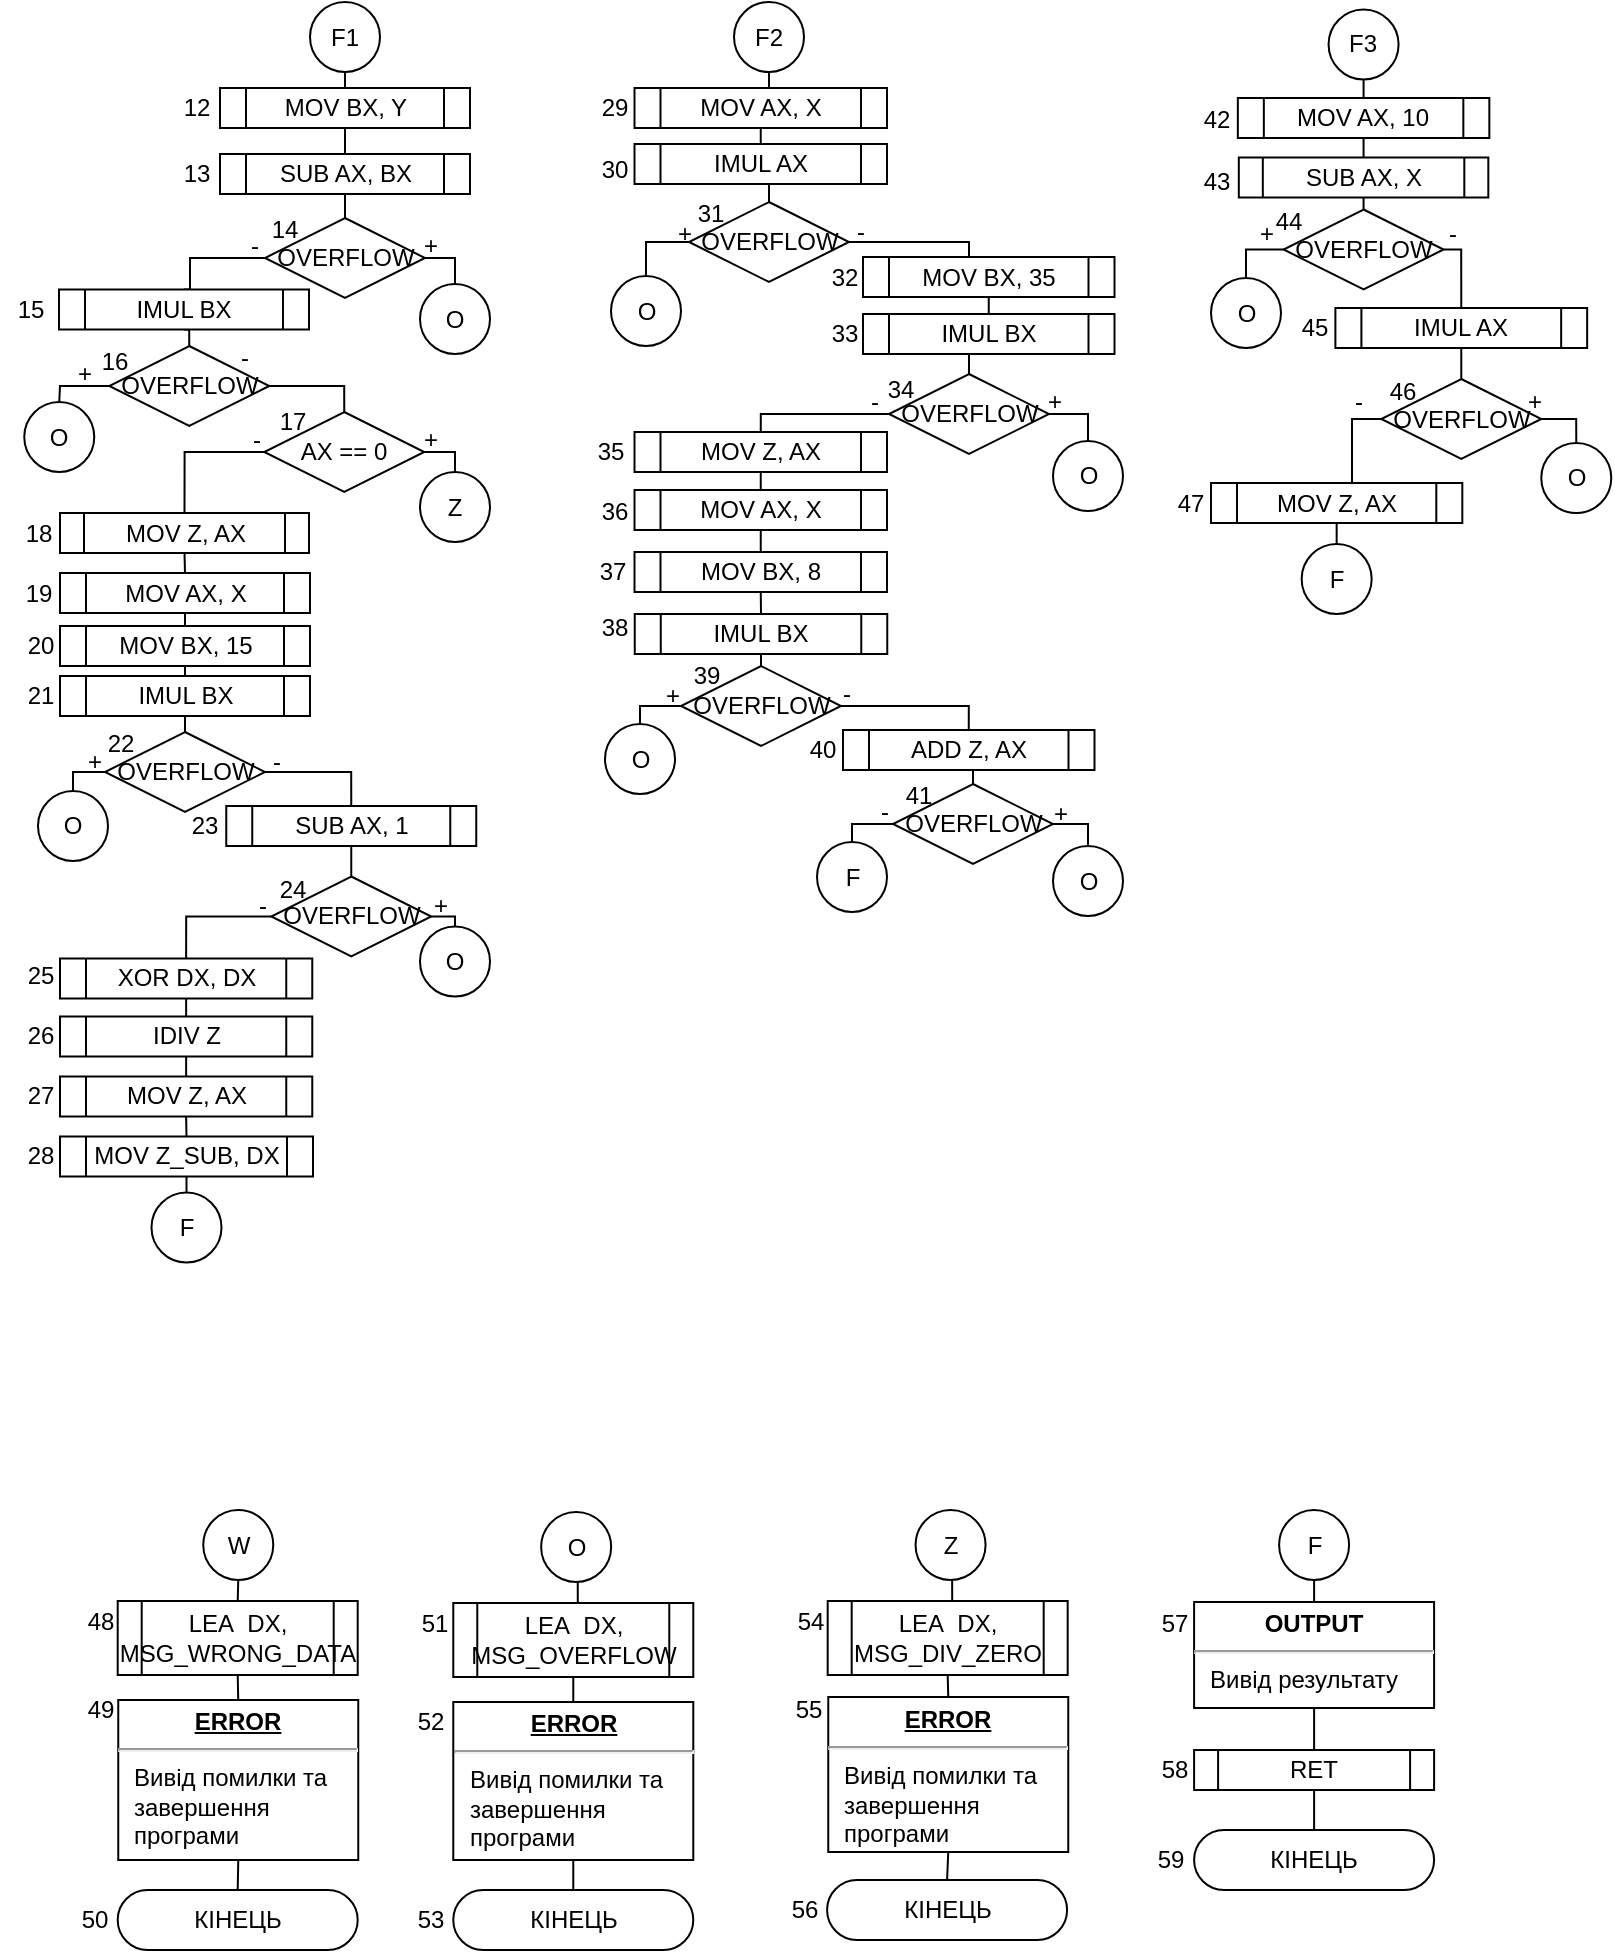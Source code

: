 <mxfile version="16.1.2" type="device"><diagram id="pwdgqOHyMFu-IVg_PfTA" name="Page-1"><mxGraphModel dx="1384" dy="865" grid="1" gridSize="10" guides="1" tooltips="1" connect="1" arrows="1" fold="1" page="1" pageScale="1" pageWidth="827" pageHeight="1169" math="0" shadow="0"><root><mxCell id="0"/><mxCell id="1" parent="0"/><mxCell id="sZR_IY71DA9TmCEKkA3E-5" style="edgeStyle=orthogonalEdgeStyle;rounded=0;orthogonalLoop=1;jettySize=auto;html=1;exitX=0.5;exitY=1;exitDx=0;exitDy=0;entryX=0.5;entryY=0;entryDx=0;entryDy=0;endArrow=none;endFill=0;align=center;" parent="1" source="sZR_IY71DA9TmCEKkA3E-6" target="sZR_IY71DA9TmCEKkA3E-8" edge="1"><mxGeometry relative="1" as="geometry"/></mxCell><mxCell id="_xYF_E4G61s_tzxvosA_-7" style="edgeStyle=orthogonalEdgeStyle;rounded=0;orthogonalLoop=1;jettySize=auto;html=1;exitX=0.5;exitY=0;exitDx=0;exitDy=0;entryX=0.5;entryY=1;entryDx=0;entryDy=0;endArrow=none;endFill=0;" parent="1" source="sZR_IY71DA9TmCEKkA3E-6" target="sZR_IY71DA9TmCEKkA3E-88" edge="1"><mxGeometry relative="1" as="geometry"/></mxCell><mxCell id="sZR_IY71DA9TmCEKkA3E-6" value="MOV BX, Y" style="shape=process;whiteSpace=wrap;html=1;backgroundOutline=1;align=center;" parent="1" vertex="1"><mxGeometry x="110" y="59" width="125" height="20" as="geometry"/></mxCell><mxCell id="sZR_IY71DA9TmCEKkA3E-7" style="edgeStyle=orthogonalEdgeStyle;rounded=0;orthogonalLoop=1;jettySize=auto;html=1;exitX=0.5;exitY=1;exitDx=0;exitDy=0;entryX=0.5;entryY=0;entryDx=0;entryDy=0;endArrow=none;endFill=0;align=center;" parent="1" source="sZR_IY71DA9TmCEKkA3E-8" target="sZR_IY71DA9TmCEKkA3E-9" edge="1"><mxGeometry relative="1" as="geometry"/></mxCell><mxCell id="sZR_IY71DA9TmCEKkA3E-8" value="SUB AX, BX" style="shape=process;whiteSpace=wrap;html=1;backgroundOutline=1;align=center;" parent="1" vertex="1"><mxGeometry x="110" y="92" width="125" height="20" as="geometry"/></mxCell><mxCell id="sZR_IY71DA9TmCEKkA3E-9" value="OVERFLOW" style="rhombus;whiteSpace=wrap;html=1;align=center;" parent="1" vertex="1"><mxGeometry x="132.5" y="124" width="80" height="40" as="geometry"/></mxCell><mxCell id="sZR_IY71DA9TmCEKkA3E-10" value="-" style="text;html=1;align=center;verticalAlign=middle;resizable=0;points=[];autosize=1;strokeColor=none;fillColor=none;" parent="1" vertex="1"><mxGeometry x="116.5" y="128" width="20" height="20" as="geometry"/></mxCell><mxCell id="sZR_IY71DA9TmCEKkA3E-11" style="edgeStyle=orthogonalEdgeStyle;rounded=0;orthogonalLoop=1;jettySize=auto;html=1;exitX=0.5;exitY=1;exitDx=0;exitDy=0;entryX=0.5;entryY=0;entryDx=0;entryDy=0;endArrow=none;endFill=0;align=center;" parent="1" source="sZR_IY71DA9TmCEKkA3E-13" target="sZR_IY71DA9TmCEKkA3E-15" edge="1"><mxGeometry relative="1" as="geometry"><mxPoint x="269.5" y="312" as="targetPoint"/></mxGeometry></mxCell><mxCell id="sZR_IY71DA9TmCEKkA3E-12" style="edgeStyle=orthogonalEdgeStyle;rounded=0;orthogonalLoop=1;jettySize=auto;html=1;exitX=0.5;exitY=0;exitDx=0;exitDy=0;entryX=0;entryY=0.5;entryDx=0;entryDy=0;endArrow=none;endFill=0;" parent="1" source="sZR_IY71DA9TmCEKkA3E-13" target="sZR_IY71DA9TmCEKkA3E-9" edge="1"><mxGeometry relative="1" as="geometry"><Array as="points"><mxPoint x="95" y="144"/></Array></mxGeometry></mxCell><mxCell id="sZR_IY71DA9TmCEKkA3E-13" value="IMUL BX" style="shape=process;whiteSpace=wrap;html=1;backgroundOutline=1;align=center;" parent="1" vertex="1"><mxGeometry x="29.5" y="159.75" width="125" height="20" as="geometry"/></mxCell><mxCell id="sZR_IY71DA9TmCEKkA3E-14" value="+" style="text;html=1;align=center;verticalAlign=middle;resizable=0;points=[];autosize=1;strokeColor=none;fillColor=none;" parent="1" vertex="1"><mxGeometry x="205.25" y="128" width="20" height="20" as="geometry"/></mxCell><mxCell id="sZR_IY71DA9TmCEKkA3E-15" value="OVERFLOW" style="rhombus;whiteSpace=wrap;html=1;align=center;" parent="1" vertex="1"><mxGeometry x="54.63" y="188" width="80" height="40" as="geometry"/></mxCell><mxCell id="sZR_IY71DA9TmCEKkA3E-16" value="+" style="text;html=1;align=center;verticalAlign=middle;resizable=0;points=[];autosize=1;strokeColor=none;fillColor=none;" parent="1" vertex="1"><mxGeometry x="32.13" y="192" width="20" height="20" as="geometry"/></mxCell><mxCell id="sZR_IY71DA9TmCEKkA3E-17" value="-" style="text;html=1;align=center;verticalAlign=middle;resizable=0;points=[];autosize=1;strokeColor=none;fillColor=none;" parent="1" vertex="1"><mxGeometry x="111.5" y="184" width="20" height="20" as="geometry"/></mxCell><mxCell id="sZR_IY71DA9TmCEKkA3E-18" style="edgeStyle=orthogonalEdgeStyle;rounded=0;orthogonalLoop=1;jettySize=auto;html=1;exitX=0.5;exitY=0;exitDx=0;exitDy=0;entryX=1;entryY=0.5;entryDx=0;entryDy=0;endArrow=none;endFill=0;align=center;" parent="1" source="sZR_IY71DA9TmCEKkA3E-19" target="sZR_IY71DA9TmCEKkA3E-15" edge="1"><mxGeometry relative="1" as="geometry"><Array as="points"><mxPoint x="172" y="208"/></Array></mxGeometry></mxCell><mxCell id="sZR_IY71DA9TmCEKkA3E-19" value="AX == 0" style="rhombus;whiteSpace=wrap;html=1;align=center;" parent="1" vertex="1"><mxGeometry x="132.13" y="221" width="80" height="40" as="geometry"/></mxCell><mxCell id="sZR_IY71DA9TmCEKkA3E-20" style="edgeStyle=orthogonalEdgeStyle;rounded=0;orthogonalLoop=1;jettySize=auto;html=1;exitX=0.5;exitY=1;exitDx=0;exitDy=0;entryX=0.5;entryY=0;entryDx=0;entryDy=0;endArrow=none;endFill=0;align=center;" parent="1" source="sZR_IY71DA9TmCEKkA3E-22" target="sZR_IY71DA9TmCEKkA3E-25" edge="1"><mxGeometry relative="1" as="geometry"/></mxCell><mxCell id="sZR_IY71DA9TmCEKkA3E-21" style="edgeStyle=orthogonalEdgeStyle;rounded=0;orthogonalLoop=1;jettySize=auto;html=1;exitX=0.5;exitY=0;exitDx=0;exitDy=0;entryX=0;entryY=0.5;entryDx=0;entryDy=0;endArrow=none;endFill=0;" parent="1" source="sZR_IY71DA9TmCEKkA3E-22" target="sZR_IY71DA9TmCEKkA3E-19" edge="1"><mxGeometry relative="1" as="geometry"><Array as="points"><mxPoint x="92" y="241"/></Array></mxGeometry></mxCell><mxCell id="sZR_IY71DA9TmCEKkA3E-22" value="MOV Z, AX" style="shape=process;whiteSpace=wrap;html=1;backgroundOutline=1;align=center;" parent="1" vertex="1"><mxGeometry x="30" y="271.5" width="124.5" height="20" as="geometry"/></mxCell><mxCell id="sZR_IY71DA9TmCEKkA3E-23" value="+" style="text;html=1;align=center;verticalAlign=middle;resizable=0;points=[];autosize=1;strokeColor=none;fillColor=none;" parent="1" vertex="1"><mxGeometry x="205.25" y="225" width="20" height="20" as="geometry"/></mxCell><mxCell id="sZR_IY71DA9TmCEKkA3E-24" style="edgeStyle=orthogonalEdgeStyle;rounded=0;orthogonalLoop=1;jettySize=auto;html=1;exitX=0.5;exitY=1;exitDx=0;exitDy=0;entryX=0.5;entryY=0;entryDx=0;entryDy=0;endArrow=none;endFill=0;align=center;" parent="1" source="sZR_IY71DA9TmCEKkA3E-25" target="sZR_IY71DA9TmCEKkA3E-27" edge="1"><mxGeometry relative="1" as="geometry"/></mxCell><mxCell id="sZR_IY71DA9TmCEKkA3E-25" value="MOV AX, X" style="shape=process;whiteSpace=wrap;html=1;backgroundOutline=1;align=center;" parent="1" vertex="1"><mxGeometry x="30" y="301.5" width="125" height="20" as="geometry"/></mxCell><mxCell id="sZR_IY71DA9TmCEKkA3E-26" style="edgeStyle=orthogonalEdgeStyle;rounded=0;orthogonalLoop=1;jettySize=auto;html=1;exitX=0.5;exitY=1;exitDx=0;exitDy=0;entryX=0.5;entryY=0;entryDx=0;entryDy=0;endArrow=none;endFill=0;align=center;" parent="1" source="sZR_IY71DA9TmCEKkA3E-27" target="sZR_IY71DA9TmCEKkA3E-28" edge="1"><mxGeometry relative="1" as="geometry"/></mxCell><mxCell id="sZR_IY71DA9TmCEKkA3E-27" value="MOV BX, 15" style="shape=process;whiteSpace=wrap;html=1;backgroundOutline=1;align=center;" parent="1" vertex="1"><mxGeometry x="30" y="328" width="125" height="20" as="geometry"/></mxCell><mxCell id="fYLLdYZ9VIlUo4JYqULC-41" style="edgeStyle=orthogonalEdgeStyle;rounded=0;orthogonalLoop=1;jettySize=auto;html=1;exitX=0.5;exitY=1;exitDx=0;exitDy=0;entryX=0.5;entryY=0;entryDx=0;entryDy=0;endArrow=none;endFill=0;" parent="1" source="sZR_IY71DA9TmCEKkA3E-28" target="sZR_IY71DA9TmCEKkA3E-49" edge="1"><mxGeometry relative="1" as="geometry"/></mxCell><mxCell id="sZR_IY71DA9TmCEKkA3E-28" value="IMUL BX" style="shape=process;whiteSpace=wrap;html=1;backgroundOutline=1;align=center;" parent="1" vertex="1"><mxGeometry x="30" y="353" width="125" height="20" as="geometry"/></mxCell><mxCell id="sZR_IY71DA9TmCEKkA3E-29" value="18" style="text;html=1;align=center;verticalAlign=middle;resizable=0;points=[];autosize=1;strokeColor=none;fillColor=none;" parent="1" vertex="1"><mxGeometry x="3.5" y="271.5" width="30" height="20" as="geometry"/></mxCell><mxCell id="sZR_IY71DA9TmCEKkA3E-30" value="19" style="text;html=1;align=center;verticalAlign=middle;resizable=0;points=[];autosize=1;strokeColor=none;fillColor=none;" parent="1" vertex="1"><mxGeometry x="3.5" y="301.5" width="30" height="20" as="geometry"/></mxCell><mxCell id="sZR_IY71DA9TmCEKkA3E-31" value="20" style="text;html=1;align=center;verticalAlign=middle;resizable=0;points=[];autosize=1;strokeColor=none;fillColor=none;" parent="1" vertex="1"><mxGeometry x="4.5" y="328" width="30" height="20" as="geometry"/></mxCell><mxCell id="sZR_IY71DA9TmCEKkA3E-32" value="21" style="text;html=1;align=center;verticalAlign=middle;resizable=0;points=[];autosize=1;strokeColor=none;fillColor=none;" parent="1" vertex="1"><mxGeometry x="4.5" y="353" width="30" height="20" as="geometry"/></mxCell><mxCell id="sZR_IY71DA9TmCEKkA3E-33" value="-" style="text;html=1;align=center;verticalAlign=middle;resizable=0;points=[];autosize=1;strokeColor=none;fillColor=none;" parent="1" vertex="1"><mxGeometry x="118.13" y="225" width="20" height="20" as="geometry"/></mxCell><mxCell id="sZR_IY71DA9TmCEKkA3E-37" value="12" style="text;html=1;align=center;verticalAlign=middle;resizable=0;points=[];autosize=1;strokeColor=none;fillColor=none;" parent="1" vertex="1"><mxGeometry x="83.13" y="59" width="30" height="20" as="geometry"/></mxCell><mxCell id="sZR_IY71DA9TmCEKkA3E-38" value="13" style="text;html=1;align=center;verticalAlign=middle;resizable=0;points=[];autosize=1;strokeColor=none;fillColor=none;" parent="1" vertex="1"><mxGeometry x="83.13" y="92" width="30" height="20" as="geometry"/></mxCell><mxCell id="sZR_IY71DA9TmCEKkA3E-39" value="14" style="text;html=1;align=center;verticalAlign=middle;resizable=0;points=[];autosize=1;strokeColor=none;fillColor=none;" parent="1" vertex="1"><mxGeometry x="126.63" y="119.75" width="30" height="20" as="geometry"/></mxCell><mxCell id="sZR_IY71DA9TmCEKkA3E-41" value="15" style="text;html=1;align=center;verticalAlign=middle;resizable=0;points=[];autosize=1;strokeColor=none;fillColor=none;" parent="1" vertex="1"><mxGeometry y="159.75" width="30" height="20" as="geometry"/></mxCell><mxCell id="sZR_IY71DA9TmCEKkA3E-42" value="16" style="text;html=1;align=center;verticalAlign=middle;resizable=0;points=[];autosize=1;strokeColor=none;fillColor=none;" parent="1" vertex="1"><mxGeometry x="42.13" y="185.5" width="30" height="20" as="geometry"/></mxCell><mxCell id="sZR_IY71DA9TmCEKkA3E-43" value="17" style="text;html=1;align=center;verticalAlign=middle;resizable=0;points=[];autosize=1;strokeColor=none;fillColor=none;" parent="1" vertex="1"><mxGeometry x="131.13" y="216" width="30" height="20" as="geometry"/></mxCell><mxCell id="sZR_IY71DA9TmCEKkA3E-44" style="edgeStyle=orthogonalEdgeStyle;rounded=0;orthogonalLoop=1;jettySize=auto;html=1;exitX=0.5;exitY=0;exitDx=0;exitDy=0;entryX=1;entryY=0.5;entryDx=0;entryDy=0;endArrow=none;endFill=0;" parent="1" source="sZR_IY71DA9TmCEKkA3E-45" target="sZR_IY71DA9TmCEKkA3E-9" edge="1"><mxGeometry relative="1" as="geometry"><Array as="points"><mxPoint x="228" y="144"/></Array></mxGeometry></mxCell><mxCell id="sZR_IY71DA9TmCEKkA3E-45" value="O" style="ellipse;whiteSpace=wrap;html=1;aspect=fixed;" parent="1" vertex="1"><mxGeometry x="210.0" y="157" width="35" height="35" as="geometry"/></mxCell><mxCell id="sZR_IY71DA9TmCEKkA3E-46" style="edgeStyle=orthogonalEdgeStyle;rounded=0;orthogonalLoop=1;jettySize=auto;html=1;exitX=0.5;exitY=0;exitDx=0;exitDy=0;entryX=0;entryY=0.5;entryDx=0;entryDy=0;endArrow=none;endFill=0;" parent="1" source="sZR_IY71DA9TmCEKkA3E-69" target="sZR_IY71DA9TmCEKkA3E-15" edge="1"><mxGeometry relative="1" as="geometry"><mxPoint x="3.5" y="213" as="sourcePoint"/><Array as="points"><mxPoint x="30" y="216"/><mxPoint x="30" y="204"/></Array></mxGeometry></mxCell><mxCell id="sZR_IY71DA9TmCEKkA3E-47" style="edgeStyle=orthogonalEdgeStyle;rounded=0;orthogonalLoop=1;jettySize=auto;html=1;exitX=0.5;exitY=0;exitDx=0;exitDy=0;endArrow=none;endFill=0;entryX=1;entryY=0.5;entryDx=0;entryDy=0;" parent="1" source="sZR_IY71DA9TmCEKkA3E-68" target="sZR_IY71DA9TmCEKkA3E-19" edge="1"><mxGeometry relative="1" as="geometry"><mxPoint x="228.125" y="249.75" as="sourcePoint"/><Array as="points"><mxPoint x="228" y="241"/></Array><mxPoint x="212" y="270" as="targetPoint"/></mxGeometry></mxCell><mxCell id="sZR_IY71DA9TmCEKkA3E-49" value="OVERFLOW" style="rhombus;whiteSpace=wrap;html=1;align=center;" parent="1" vertex="1"><mxGeometry x="52.5" y="381" width="80" height="40" as="geometry"/></mxCell><mxCell id="sZR_IY71DA9TmCEKkA3E-50" value="+" style="text;html=1;align=center;verticalAlign=middle;resizable=0;points=[];autosize=1;strokeColor=none;fillColor=none;" parent="1" vertex="1"><mxGeometry x="36.5" y="385.5" width="20" height="20" as="geometry"/></mxCell><mxCell id="sZR_IY71DA9TmCEKkA3E-51" value="-" style="text;html=1;align=center;verticalAlign=middle;resizable=0;points=[];autosize=1;strokeColor=none;fillColor=none;" parent="1" vertex="1"><mxGeometry x="127.5" y="385.5" width="20" height="20" as="geometry"/></mxCell><mxCell id="sZR_IY71DA9TmCEKkA3E-52" value="22" style="text;html=1;align=center;verticalAlign=middle;resizable=0;points=[];autosize=1;strokeColor=none;fillColor=none;" parent="1" vertex="1"><mxGeometry x="45.0" y="377" width="30" height="20" as="geometry"/></mxCell><mxCell id="sZR_IY71DA9TmCEKkA3E-53" style="edgeStyle=orthogonalEdgeStyle;rounded=0;orthogonalLoop=1;jettySize=auto;html=1;exitX=0.5;exitY=0;exitDx=0;exitDy=0;entryX=1;entryY=0.5;entryDx=0;entryDy=0;endArrow=none;endFill=0;" parent="1" source="sZR_IY71DA9TmCEKkA3E-54" target="sZR_IY71DA9TmCEKkA3E-49" edge="1"><mxGeometry relative="1" as="geometry"><Array as="points"><mxPoint x="176" y="401"/></Array></mxGeometry></mxCell><mxCell id="sZR_IY71DA9TmCEKkA3E-55" style="edgeStyle=orthogonalEdgeStyle;rounded=0;orthogonalLoop=1;jettySize=auto;html=1;exitX=0.5;exitY=1;exitDx=0;exitDy=0;entryX=0.5;entryY=0;entryDx=0;entryDy=0;endArrow=none;endFill=0;" parent="1" source="sZR_IY71DA9TmCEKkA3E-57" target="sZR_IY71DA9TmCEKkA3E-59" edge="1"><mxGeometry relative="1" as="geometry"/></mxCell><mxCell id="sZR_IY71DA9TmCEKkA3E-56" style="edgeStyle=orthogonalEdgeStyle;rounded=0;orthogonalLoop=1;jettySize=auto;html=1;exitX=0.5;exitY=0;exitDx=0;exitDy=0;entryX=0;entryY=0.5;entryDx=0;entryDy=0;endArrow=none;endFill=0;" parent="1" source="sZR_IY71DA9TmCEKkA3E-57" target="sZR_IY71DA9TmCEKkA3E-78" edge="1"><mxGeometry relative="1" as="geometry"><Array as="points"><mxPoint x="93" y="473"/></Array></mxGeometry></mxCell><mxCell id="sZR_IY71DA9TmCEKkA3E-57" value="XOR DX, DX" style="shape=process;whiteSpace=wrap;html=1;backgroundOutline=1;" parent="1" vertex="1"><mxGeometry x="30" y="494.25" width="126.13" height="20" as="geometry"/></mxCell><mxCell id="sZR_IY71DA9TmCEKkA3E-58" style="edgeStyle=orthogonalEdgeStyle;rounded=0;orthogonalLoop=1;jettySize=auto;html=1;exitX=0.5;exitY=1;exitDx=0;exitDy=0;entryX=0.5;entryY=0;entryDx=0;entryDy=0;endArrow=none;endFill=0;" parent="1" source="sZR_IY71DA9TmCEKkA3E-59" target="sZR_IY71DA9TmCEKkA3E-61" edge="1"><mxGeometry relative="1" as="geometry"/></mxCell><mxCell id="sZR_IY71DA9TmCEKkA3E-59" value="IDIV Z" style="shape=process;whiteSpace=wrap;html=1;backgroundOutline=1;" parent="1" vertex="1"><mxGeometry x="30" y="523.25" width="126.13" height="20" as="geometry"/></mxCell><mxCell id="sZR_IY71DA9TmCEKkA3E-60" style="edgeStyle=orthogonalEdgeStyle;rounded=0;orthogonalLoop=1;jettySize=auto;html=1;exitX=0.5;exitY=1;exitDx=0;exitDy=0;entryX=0.5;entryY=0;entryDx=0;entryDy=0;endArrow=none;endFill=0;" parent="1" source="sZR_IY71DA9TmCEKkA3E-61" target="sZR_IY71DA9TmCEKkA3E-62" edge="1"><mxGeometry relative="1" as="geometry"/></mxCell><mxCell id="sZR_IY71DA9TmCEKkA3E-61" value="MOV Z, AX" style="shape=process;whiteSpace=wrap;html=1;backgroundOutline=1;" parent="1" vertex="1"><mxGeometry x="30" y="553.25" width="126.13" height="20" as="geometry"/></mxCell><mxCell id="sZR_IY71DA9TmCEKkA3E-62" value="MOV Z_SUB, DX" style="shape=process;whiteSpace=wrap;html=1;backgroundOutline=1;" parent="1" vertex="1"><mxGeometry x="30" y="583.25" width="126.5" height="20" as="geometry"/></mxCell><mxCell id="sZR_IY71DA9TmCEKkA3E-63" value="25" style="text;html=1;align=center;verticalAlign=middle;resizable=0;points=[];autosize=1;strokeColor=none;fillColor=none;" parent="1" vertex="1"><mxGeometry x="4.5" y="493.25" width="30" height="20" as="geometry"/></mxCell><mxCell id="sZR_IY71DA9TmCEKkA3E-64" value="26" style="text;html=1;align=center;verticalAlign=middle;resizable=0;points=[];autosize=1;strokeColor=none;fillColor=none;" parent="1" vertex="1"><mxGeometry x="4.5" y="523.25" width="30" height="20" as="geometry"/></mxCell><mxCell id="sZR_IY71DA9TmCEKkA3E-65" value="27" style="text;html=1;align=center;verticalAlign=middle;resizable=0;points=[];autosize=1;strokeColor=none;fillColor=none;" parent="1" vertex="1"><mxGeometry x="4.5" y="553.25" width="30" height="20" as="geometry"/></mxCell><mxCell id="sZR_IY71DA9TmCEKkA3E-66" value="28" style="text;html=1;align=center;verticalAlign=middle;resizable=0;points=[];autosize=1;strokeColor=none;fillColor=none;" parent="1" vertex="1"><mxGeometry x="4.5" y="583.25" width="30" height="20" as="geometry"/></mxCell><mxCell id="sZR_IY71DA9TmCEKkA3E-68" value="Z" style="ellipse;whiteSpace=wrap;html=1;aspect=fixed;" parent="1" vertex="1"><mxGeometry x="210" y="251" width="35" height="35" as="geometry"/></mxCell><mxCell id="sZR_IY71DA9TmCEKkA3E-69" value="O" style="ellipse;whiteSpace=wrap;html=1;aspect=fixed;" parent="1" vertex="1"><mxGeometry x="12.13" y="216" width="35" height="35" as="geometry"/></mxCell><mxCell id="sZR_IY71DA9TmCEKkA3E-73" style="edgeStyle=orthogonalEdgeStyle;rounded=0;orthogonalLoop=1;jettySize=auto;html=1;exitX=0.5;exitY=0;exitDx=0;exitDy=0;entryX=0;entryY=0.5;entryDx=0;entryDy=0;endArrow=none;endFill=0;" parent="1" source="sZR_IY71DA9TmCEKkA3E-74" target="sZR_IY71DA9TmCEKkA3E-49" edge="1"><mxGeometry relative="1" as="geometry"><Array as="points"><mxPoint x="37" y="401"/></Array></mxGeometry></mxCell><mxCell id="sZR_IY71DA9TmCEKkA3E-74" value="O" style="ellipse;whiteSpace=wrap;html=1;aspect=fixed;" parent="1" vertex="1"><mxGeometry x="19.0" y="410.5" width="35" height="35" as="geometry"/></mxCell><mxCell id="sZR_IY71DA9TmCEKkA3E-77" style="edgeStyle=orthogonalEdgeStyle;rounded=0;orthogonalLoop=1;jettySize=auto;html=1;exitX=0.5;exitY=0;exitDx=0;exitDy=0;entryX=0.5;entryY=1;entryDx=0;entryDy=0;endArrow=none;endFill=0;" parent="1" source="sZR_IY71DA9TmCEKkA3E-78" target="sZR_IY71DA9TmCEKkA3E-54" edge="1"><mxGeometry relative="1" as="geometry"/></mxCell><mxCell id="sZR_IY71DA9TmCEKkA3E-78" value="OVERFLOW" style="rhombus;whiteSpace=wrap;html=1;align=center;" parent="1" vertex="1"><mxGeometry x="135.63" y="453.25" width="80" height="40" as="geometry"/></mxCell><mxCell id="sZR_IY71DA9TmCEKkA3E-79" value="-" style="text;html=1;align=center;verticalAlign=middle;resizable=0;points=[];autosize=1;strokeColor=none;fillColor=none;" parent="1" vertex="1"><mxGeometry x="121.13" y="458.25" width="20" height="20" as="geometry"/></mxCell><mxCell id="sZR_IY71DA9TmCEKkA3E-80" value="+" style="text;html=1;align=center;verticalAlign=middle;resizable=0;points=[];autosize=1;strokeColor=none;fillColor=none;" parent="1" vertex="1"><mxGeometry x="210.13" y="458.25" width="20" height="20" as="geometry"/></mxCell><mxCell id="sZR_IY71DA9TmCEKkA3E-81" value="24" style="text;html=1;align=center;verticalAlign=middle;resizable=0;points=[];autosize=1;strokeColor=none;fillColor=none;" parent="1" vertex="1"><mxGeometry x="131.13" y="450.25" width="30" height="20" as="geometry"/></mxCell><mxCell id="sZR_IY71DA9TmCEKkA3E-82" style="edgeStyle=orthogonalEdgeStyle;rounded=0;orthogonalLoop=1;jettySize=auto;html=1;exitX=0.5;exitY=0;exitDx=0;exitDy=0;entryX=0.5;entryY=1;entryDx=0;entryDy=0;endArrow=none;endFill=0;" parent="1" source="sZR_IY71DA9TmCEKkA3E-83" target="sZR_IY71DA9TmCEKkA3E-62" edge="1"><mxGeometry relative="1" as="geometry"/></mxCell><mxCell id="sZR_IY71DA9TmCEKkA3E-83" value="F" style="ellipse;whiteSpace=wrap;html=1;aspect=fixed;" parent="1" vertex="1"><mxGeometry x="75.75" y="611.25" width="35" height="35" as="geometry"/></mxCell><mxCell id="sZR_IY71DA9TmCEKkA3E-84" style="edgeStyle=orthogonalEdgeStyle;rounded=0;orthogonalLoop=1;jettySize=auto;html=1;exitX=0.5;exitY=0;exitDx=0;exitDy=0;entryX=1;entryY=0.5;entryDx=0;entryDy=0;endArrow=none;endFill=0;" parent="1" source="sZR_IY71DA9TmCEKkA3E-85" target="sZR_IY71DA9TmCEKkA3E-78" edge="1"><mxGeometry relative="1" as="geometry"><Array as="points"><mxPoint x="228" y="473"/></Array></mxGeometry></mxCell><mxCell id="sZR_IY71DA9TmCEKkA3E-85" value="O" style="ellipse;whiteSpace=wrap;html=1;aspect=fixed;" parent="1" vertex="1"><mxGeometry x="210" y="478.25" width="35" height="35" as="geometry"/></mxCell><mxCell id="sZR_IY71DA9TmCEKkA3E-87" value="23" style="text;html=1;align=center;verticalAlign=middle;resizable=0;points=[];autosize=1;strokeColor=none;fillColor=none;" parent="1" vertex="1"><mxGeometry x="86.5" y="418" width="30" height="20" as="geometry"/></mxCell><mxCell id="sZR_IY71DA9TmCEKkA3E-88" value="F1" style="ellipse;whiteSpace=wrap;html=1;aspect=fixed;" parent="1" vertex="1"><mxGeometry x="155" y="16" width="35" height="35" as="geometry"/></mxCell><mxCell id="sZR_IY71DA9TmCEKkA3E-89" style="edgeStyle=orthogonalEdgeStyle;rounded=0;orthogonalLoop=1;jettySize=auto;html=1;exitX=0.5;exitY=1;exitDx=0;exitDy=0;entryX=0.5;entryY=0;entryDx=0;entryDy=0;endArrow=none;endFill=0;" parent="1" source="sZR_IY71DA9TmCEKkA3E-91" target="sZR_IY71DA9TmCEKkA3E-93" edge="1"><mxGeometry relative="1" as="geometry"/></mxCell><mxCell id="sZR_IY71DA9TmCEKkA3E-90" style="edgeStyle=orthogonalEdgeStyle;rounded=0;orthogonalLoop=1;jettySize=auto;html=1;exitX=0.5;exitY=0;exitDx=0;exitDy=0;entryX=0.5;entryY=1;entryDx=0;entryDy=0;endArrow=none;endFill=0;" parent="1" source="sZR_IY71DA9TmCEKkA3E-91" target="sZR_IY71DA9TmCEKkA3E-149" edge="1"><mxGeometry relative="1" as="geometry"/></mxCell><mxCell id="sZR_IY71DA9TmCEKkA3E-91" value="MOV AX, X" style="shape=process;whiteSpace=wrap;html=1;backgroundOutline=1;" parent="1" vertex="1"><mxGeometry x="317.25" y="59" width="126.25" height="20" as="geometry"/></mxCell><mxCell id="sZR_IY71DA9TmCEKkA3E-92" style="edgeStyle=orthogonalEdgeStyle;rounded=0;orthogonalLoop=1;jettySize=auto;html=1;exitX=0.5;exitY=1;exitDx=0;exitDy=0;entryX=0.5;entryY=0;entryDx=0;entryDy=0;endArrow=none;endFill=0;" parent="1" source="sZR_IY71DA9TmCEKkA3E-93" target="sZR_IY71DA9TmCEKkA3E-94" edge="1"><mxGeometry relative="1" as="geometry"/></mxCell><mxCell id="sZR_IY71DA9TmCEKkA3E-93" value="IMUL AX" style="shape=process;whiteSpace=wrap;html=1;backgroundOutline=1;" parent="1" vertex="1"><mxGeometry x="317.25" y="87" width="126.25" height="20" as="geometry"/></mxCell><mxCell id="sZR_IY71DA9TmCEKkA3E-94" value="OVERFLOW" style="rhombus;whiteSpace=wrap;html=1;" parent="1" vertex="1"><mxGeometry x="344.5" y="116" width="80" height="40" as="geometry"/></mxCell><mxCell id="sZR_IY71DA9TmCEKkA3E-95" value="+" style="text;html=1;align=center;verticalAlign=middle;resizable=0;points=[];autosize=1;strokeColor=none;fillColor=none;" parent="1" vertex="1"><mxGeometry x="331.5" y="122" width="20" height="20" as="geometry"/></mxCell><mxCell id="sZR_IY71DA9TmCEKkA3E-96" value="-" style="text;html=1;align=center;verticalAlign=middle;resizable=0;points=[];autosize=1;strokeColor=none;fillColor=none;" parent="1" vertex="1"><mxGeometry x="419.5" y="121" width="20" height="20" as="geometry"/></mxCell><mxCell id="sZR_IY71DA9TmCEKkA3E-97" style="edgeStyle=orthogonalEdgeStyle;rounded=0;orthogonalLoop=1;jettySize=auto;html=1;exitX=0.5;exitY=0;exitDx=0;exitDy=0;entryX=1;entryY=0.5;entryDx=0;entryDy=0;endArrow=none;endFill=0;" parent="1" source="sZR_IY71DA9TmCEKkA3E-99" target="sZR_IY71DA9TmCEKkA3E-94" edge="1"><mxGeometry relative="1" as="geometry"><Array as="points"><mxPoint x="484.5" y="136"/></Array></mxGeometry></mxCell><mxCell id="sZR_IY71DA9TmCEKkA3E-98" style="edgeStyle=orthogonalEdgeStyle;rounded=0;orthogonalLoop=1;jettySize=auto;html=1;exitX=0.5;exitY=1;exitDx=0;exitDy=0;entryX=0.5;entryY=0;entryDx=0;entryDy=0;endArrow=none;endFill=0;" parent="1" source="sZR_IY71DA9TmCEKkA3E-99" target="sZR_IY71DA9TmCEKkA3E-101" edge="1"><mxGeometry relative="1" as="geometry"/></mxCell><mxCell id="sZR_IY71DA9TmCEKkA3E-99" value="MOV BX, 35" style="shape=process;whiteSpace=wrap;html=1;backgroundOutline=1;" parent="1" vertex="1"><mxGeometry x="431.5" y="143.5" width="125.75" height="20" as="geometry"/></mxCell><mxCell id="sZR_IY71DA9TmCEKkA3E-100" style="edgeStyle=orthogonalEdgeStyle;rounded=0;orthogonalLoop=1;jettySize=auto;html=1;exitX=0.5;exitY=1;exitDx=0;exitDy=0;entryX=0.5;entryY=0;entryDx=0;entryDy=0;endArrow=none;endFill=0;" parent="1" source="sZR_IY71DA9TmCEKkA3E-101" target="sZR_IY71DA9TmCEKkA3E-102" edge="1"><mxGeometry relative="1" as="geometry"/></mxCell><mxCell id="sZR_IY71DA9TmCEKkA3E-101" value="IMUL BX" style="shape=process;whiteSpace=wrap;html=1;backgroundOutline=1;" parent="1" vertex="1"><mxGeometry x="431.5" y="172" width="125.75" height="20" as="geometry"/></mxCell><mxCell id="sZR_IY71DA9TmCEKkA3E-102" value="OVERFLOW" style="rhombus;whiteSpace=wrap;html=1;" parent="1" vertex="1"><mxGeometry x="444.5" y="202" width="80" height="40" as="geometry"/></mxCell><mxCell id="sZR_IY71DA9TmCEKkA3E-103" value="-" style="text;html=1;align=center;verticalAlign=middle;resizable=0;points=[];autosize=1;strokeColor=none;fillColor=none;" parent="1" vertex="1"><mxGeometry x="426.5" y="206" width="20" height="20" as="geometry"/></mxCell><mxCell id="sZR_IY71DA9TmCEKkA3E-104" value="+" style="text;html=1;align=center;verticalAlign=middle;resizable=0;points=[];autosize=1;strokeColor=none;fillColor=none;" parent="1" vertex="1"><mxGeometry x="516.5" y="206" width="20" height="20" as="geometry"/></mxCell><mxCell id="sZR_IY71DA9TmCEKkA3E-105" style="edgeStyle=orthogonalEdgeStyle;rounded=0;orthogonalLoop=1;jettySize=auto;html=1;exitX=0.5;exitY=1;exitDx=0;exitDy=0;entryX=0.5;entryY=0;entryDx=0;entryDy=0;endArrow=none;endFill=0;" parent="1" source="sZR_IY71DA9TmCEKkA3E-107" target="sZR_IY71DA9TmCEKkA3E-109" edge="1"><mxGeometry relative="1" as="geometry"/></mxCell><mxCell id="sZR_IY71DA9TmCEKkA3E-106" style="edgeStyle=orthogonalEdgeStyle;rounded=0;orthogonalLoop=1;jettySize=auto;html=1;exitX=0.5;exitY=0;exitDx=0;exitDy=0;entryX=0;entryY=0.5;entryDx=0;entryDy=0;endArrow=none;endFill=0;" parent="1" source="sZR_IY71DA9TmCEKkA3E-107" target="sZR_IY71DA9TmCEKkA3E-102" edge="1"><mxGeometry relative="1" as="geometry"><Array as="points"><mxPoint x="380.5" y="222"/></Array></mxGeometry></mxCell><mxCell id="sZR_IY71DA9TmCEKkA3E-107" value="MOV Z, AX" style="shape=process;whiteSpace=wrap;html=1;backgroundOutline=1;" parent="1" vertex="1"><mxGeometry x="317.25" y="231" width="126.25" height="20" as="geometry"/></mxCell><mxCell id="sZR_IY71DA9TmCEKkA3E-108" style="edgeStyle=orthogonalEdgeStyle;rounded=0;orthogonalLoop=1;jettySize=auto;html=1;exitX=0.5;exitY=1;exitDx=0;exitDy=0;entryX=0.5;entryY=0;entryDx=0;entryDy=0;endArrow=none;endFill=0;" parent="1" source="sZR_IY71DA9TmCEKkA3E-109" target="sZR_IY71DA9TmCEKkA3E-111" edge="1"><mxGeometry relative="1" as="geometry"/></mxCell><mxCell id="sZR_IY71DA9TmCEKkA3E-109" value="MOV AX, X" style="shape=process;whiteSpace=wrap;html=1;backgroundOutline=1;" parent="1" vertex="1"><mxGeometry x="317.25" y="260" width="126.25" height="20" as="geometry"/></mxCell><mxCell id="sZR_IY71DA9TmCEKkA3E-110" style="edgeStyle=orthogonalEdgeStyle;rounded=0;orthogonalLoop=1;jettySize=auto;html=1;exitX=0.5;exitY=1;exitDx=0;exitDy=0;entryX=0.5;entryY=0;entryDx=0;entryDy=0;endArrow=none;endFill=0;" parent="1" source="sZR_IY71DA9TmCEKkA3E-111" target="sZR_IY71DA9TmCEKkA3E-113" edge="1"><mxGeometry relative="1" as="geometry"/></mxCell><mxCell id="sZR_IY71DA9TmCEKkA3E-111" value="MOV BX, 8" style="shape=process;whiteSpace=wrap;html=1;backgroundOutline=1;" parent="1" vertex="1"><mxGeometry x="317.25" y="291" width="126.25" height="20" as="geometry"/></mxCell><mxCell id="sZR_IY71DA9TmCEKkA3E-112" style="edgeStyle=orthogonalEdgeStyle;rounded=0;orthogonalLoop=1;jettySize=auto;html=1;exitX=0.5;exitY=1;exitDx=0;exitDy=0;entryX=0.5;entryY=0;entryDx=0;entryDy=0;endArrow=none;endFill=0;" parent="1" source="sZR_IY71DA9TmCEKkA3E-113" target="sZR_IY71DA9TmCEKkA3E-114" edge="1"><mxGeometry relative="1" as="geometry"/></mxCell><mxCell id="sZR_IY71DA9TmCEKkA3E-113" value="IMUL BX" style="shape=process;whiteSpace=wrap;html=1;backgroundOutline=1;" parent="1" vertex="1"><mxGeometry x="317.38" y="322" width="126.25" height="20" as="geometry"/></mxCell><mxCell id="sZR_IY71DA9TmCEKkA3E-114" value="OVERFLOW" style="rhombus;whiteSpace=wrap;html=1;" parent="1" vertex="1"><mxGeometry x="340.5" y="348" width="80" height="40" as="geometry"/></mxCell><mxCell id="sZR_IY71DA9TmCEKkA3E-115" value="+" style="text;html=1;align=center;verticalAlign=middle;resizable=0;points=[];autosize=1;strokeColor=none;fillColor=none;" parent="1" vertex="1"><mxGeometry x="326" y="353" width="20" height="20" as="geometry"/></mxCell><mxCell id="sZR_IY71DA9TmCEKkA3E-116" value="-" style="text;html=1;align=center;verticalAlign=middle;resizable=0;points=[];autosize=1;strokeColor=none;fillColor=none;" parent="1" vertex="1"><mxGeometry x="412.5" y="351.5" width="20" height="20" as="geometry"/></mxCell><mxCell id="sZR_IY71DA9TmCEKkA3E-117" style="edgeStyle=orthogonalEdgeStyle;rounded=0;orthogonalLoop=1;jettySize=auto;html=1;exitX=0.5;exitY=0;exitDx=0;exitDy=0;entryX=1;entryY=0.5;entryDx=0;entryDy=0;endArrow=none;endFill=0;" parent="1" source="sZR_IY71DA9TmCEKkA3E-119" target="sZR_IY71DA9TmCEKkA3E-114" edge="1"><mxGeometry relative="1" as="geometry"><Array as="points"><mxPoint x="484.5" y="368"/></Array></mxGeometry></mxCell><mxCell id="sZR_IY71DA9TmCEKkA3E-118" style="edgeStyle=orthogonalEdgeStyle;rounded=0;orthogonalLoop=1;jettySize=auto;html=1;exitX=0.5;exitY=1;exitDx=0;exitDy=0;entryX=0.5;entryY=0;entryDx=0;entryDy=0;endArrow=none;endFill=0;" parent="1" source="sZR_IY71DA9TmCEKkA3E-119" target="sZR_IY71DA9TmCEKkA3E-120" edge="1"><mxGeometry relative="1" as="geometry"/></mxCell><mxCell id="sZR_IY71DA9TmCEKkA3E-119" value="ADD Z, AX" style="shape=process;whiteSpace=wrap;html=1;backgroundOutline=1;" parent="1" vertex="1"><mxGeometry x="421.5" y="380" width="125.75" height="20" as="geometry"/></mxCell><mxCell id="sZR_IY71DA9TmCEKkA3E-120" value="OVERFLOW" style="rhombus;whiteSpace=wrap;html=1;" parent="1" vertex="1"><mxGeometry x="446.5" y="407" width="80" height="40" as="geometry"/></mxCell><mxCell id="sZR_IY71DA9TmCEKkA3E-121" value="-" style="text;html=1;align=center;verticalAlign=middle;resizable=0;points=[];autosize=1;strokeColor=none;fillColor=none;" parent="1" vertex="1"><mxGeometry x="431.5" y="411" width="20" height="20" as="geometry"/></mxCell><mxCell id="sZR_IY71DA9TmCEKkA3E-122" value="+" style="text;html=1;align=center;verticalAlign=middle;resizable=0;points=[];autosize=1;strokeColor=none;fillColor=none;" parent="1" vertex="1"><mxGeometry x="519.5" y="412" width="20" height="20" as="geometry"/></mxCell><mxCell id="sZR_IY71DA9TmCEKkA3E-123" value="29" style="text;html=1;align=center;verticalAlign=middle;resizable=0;points=[];autosize=1;strokeColor=none;fillColor=none;" parent="1" vertex="1"><mxGeometry x="291.5" y="59" width="30" height="20" as="geometry"/></mxCell><mxCell id="sZR_IY71DA9TmCEKkA3E-124" value="31" style="text;html=1;align=center;verticalAlign=middle;resizable=0;points=[];autosize=1;strokeColor=none;fillColor=none;" parent="1" vertex="1"><mxGeometry x="339.5" y="112" width="30" height="20" as="geometry"/></mxCell><mxCell id="sZR_IY71DA9TmCEKkA3E-125" value="30" style="text;html=1;align=center;verticalAlign=middle;resizable=0;points=[];autosize=1;strokeColor=none;fillColor=none;" parent="1" vertex="1"><mxGeometry x="291.5" y="90" width="30" height="20" as="geometry"/></mxCell><mxCell id="sZR_IY71DA9TmCEKkA3E-126" value="32" style="text;html=1;align=center;verticalAlign=middle;resizable=0;points=[];autosize=1;strokeColor=none;fillColor=none;" parent="1" vertex="1"><mxGeometry x="406.5" y="143.5" width="30" height="20" as="geometry"/></mxCell><mxCell id="sZR_IY71DA9TmCEKkA3E-127" value="33" style="text;html=1;align=center;verticalAlign=middle;resizable=0;points=[];autosize=1;strokeColor=none;fillColor=none;" parent="1" vertex="1"><mxGeometry x="406.5" y="172" width="30" height="20" as="geometry"/></mxCell><mxCell id="sZR_IY71DA9TmCEKkA3E-128" value="34" style="text;html=1;align=center;verticalAlign=middle;resizable=0;points=[];autosize=1;strokeColor=none;fillColor=none;" parent="1" vertex="1"><mxGeometry x="434.5" y="199.5" width="30" height="20" as="geometry"/></mxCell><mxCell id="sZR_IY71DA9TmCEKkA3E-129" value="35" style="text;html=1;align=center;verticalAlign=middle;resizable=0;points=[];autosize=1;strokeColor=none;fillColor=none;" parent="1" vertex="1"><mxGeometry x="290" y="231" width="30" height="20" as="geometry"/></mxCell><mxCell id="sZR_IY71DA9TmCEKkA3E-130" value="36" style="text;html=1;align=center;verticalAlign=middle;resizable=0;points=[];autosize=1;strokeColor=none;fillColor=none;" parent="1" vertex="1"><mxGeometry x="291.5" y="261" width="30" height="20" as="geometry"/></mxCell><mxCell id="sZR_IY71DA9TmCEKkA3E-131" value="37" style="text;html=1;align=center;verticalAlign=middle;resizable=0;points=[];autosize=1;strokeColor=none;fillColor=none;" parent="1" vertex="1"><mxGeometry x="290.5" y="291" width="30" height="20" as="geometry"/></mxCell><mxCell id="sZR_IY71DA9TmCEKkA3E-132" value="38" style="text;html=1;align=center;verticalAlign=middle;resizable=0;points=[];autosize=1;strokeColor=none;fillColor=none;" parent="1" vertex="1"><mxGeometry x="291.5" y="319" width="30" height="20" as="geometry"/></mxCell><mxCell id="sZR_IY71DA9TmCEKkA3E-133" value="39" style="text;html=1;align=center;verticalAlign=middle;resizable=0;points=[];autosize=1;strokeColor=none;fillColor=none;" parent="1" vertex="1"><mxGeometry x="337.5" y="343" width="30" height="20" as="geometry"/></mxCell><mxCell id="sZR_IY71DA9TmCEKkA3E-134" value="40" style="text;html=1;align=center;verticalAlign=middle;resizable=0;points=[];autosize=1;strokeColor=none;fillColor=none;" parent="1" vertex="1"><mxGeometry x="396" y="380" width="30" height="20" as="geometry"/></mxCell><mxCell id="sZR_IY71DA9TmCEKkA3E-135" value="41" style="text;html=1;align=center;verticalAlign=middle;resizable=0;points=[];autosize=1;strokeColor=none;fillColor=none;" parent="1" vertex="1"><mxGeometry x="443.5" y="403" width="30" height="20" as="geometry"/></mxCell><mxCell id="sZR_IY71DA9TmCEKkA3E-136" style="edgeStyle=orthogonalEdgeStyle;rounded=0;orthogonalLoop=1;jettySize=auto;html=1;exitX=0.5;exitY=0;exitDx=0;exitDy=0;entryX=0;entryY=0.5;entryDx=0;entryDy=0;endArrow=none;endFill=0;" parent="1" source="sZR_IY71DA9TmCEKkA3E-137" target="sZR_IY71DA9TmCEKkA3E-94" edge="1"><mxGeometry relative="1" as="geometry"><Array as="points"><mxPoint x="323.25" y="136"/></Array></mxGeometry></mxCell><mxCell id="sZR_IY71DA9TmCEKkA3E-137" value="O" style="ellipse;whiteSpace=wrap;html=1;aspect=fixed;" parent="1" vertex="1"><mxGeometry x="305.5" y="153" width="35" height="35" as="geometry"/></mxCell><mxCell id="sZR_IY71DA9TmCEKkA3E-138" style="edgeStyle=orthogonalEdgeStyle;rounded=0;orthogonalLoop=1;jettySize=auto;html=1;entryX=1;entryY=0.5;entryDx=0;entryDy=0;endArrow=none;endFill=0;exitX=0.5;exitY=0;exitDx=0;exitDy=0;" parent="1" source="sZR_IY71DA9TmCEKkA3E-139" target="sZR_IY71DA9TmCEKkA3E-102" edge="1"><mxGeometry relative="1" as="geometry"><mxPoint x="524.25" y="230" as="sourcePoint"/><Array as="points"><mxPoint x="544.25" y="222"/></Array></mxGeometry></mxCell><mxCell id="sZR_IY71DA9TmCEKkA3E-139" value="O" style="ellipse;whiteSpace=wrap;html=1;aspect=fixed;" parent="1" vertex="1"><mxGeometry x="526.5" y="235.5" width="35" height="35" as="geometry"/></mxCell><mxCell id="sZR_IY71DA9TmCEKkA3E-140" style="edgeStyle=orthogonalEdgeStyle;rounded=0;orthogonalLoop=1;jettySize=auto;html=1;exitX=0.5;exitY=0;exitDx=0;exitDy=0;entryX=0;entryY=0.5;entryDx=0;entryDy=0;endArrow=none;endFill=0;" parent="1" source="sZR_IY71DA9TmCEKkA3E-141" target="sZR_IY71DA9TmCEKkA3E-114" edge="1"><mxGeometry relative="1" as="geometry"><Array as="points"><mxPoint x="320.25" y="368"/></Array></mxGeometry></mxCell><mxCell id="sZR_IY71DA9TmCEKkA3E-141" value="O" style="ellipse;whiteSpace=wrap;html=1;aspect=fixed;" parent="1" vertex="1"><mxGeometry x="302.5" y="377" width="35" height="35" as="geometry"/></mxCell><mxCell id="sZR_IY71DA9TmCEKkA3E-142" style="edgeStyle=orthogonalEdgeStyle;rounded=0;orthogonalLoop=1;jettySize=auto;html=1;exitX=0.5;exitY=0;exitDx=0;exitDy=0;entryX=1;entryY=0.5;entryDx=0;entryDy=0;endArrow=none;endFill=0;" parent="1" source="sZR_IY71DA9TmCEKkA3E-143" target="sZR_IY71DA9TmCEKkA3E-120" edge="1"><mxGeometry relative="1" as="geometry"><Array as="points"><mxPoint x="544.25" y="427"/></Array></mxGeometry></mxCell><mxCell id="sZR_IY71DA9TmCEKkA3E-143" value="O" style="ellipse;whiteSpace=wrap;html=1;aspect=fixed;" parent="1" vertex="1"><mxGeometry x="526.5" y="438" width="35" height="35" as="geometry"/></mxCell><mxCell id="sZR_IY71DA9TmCEKkA3E-144" style="edgeStyle=orthogonalEdgeStyle;rounded=0;orthogonalLoop=1;jettySize=auto;html=1;exitX=0.5;exitY=0;exitDx=0;exitDy=0;entryX=0;entryY=0.5;entryDx=0;entryDy=0;endArrow=none;endFill=0;" parent="1" source="sZR_IY71DA9TmCEKkA3E-145" target="sZR_IY71DA9TmCEKkA3E-120" edge="1"><mxGeometry relative="1" as="geometry"><Array as="points"><mxPoint x="426.25" y="427"/></Array></mxGeometry></mxCell><mxCell id="sZR_IY71DA9TmCEKkA3E-145" value="F" style="ellipse;whiteSpace=wrap;html=1;aspect=fixed;" parent="1" vertex="1"><mxGeometry x="408.5" y="436" width="35" height="35" as="geometry"/></mxCell><mxCell id="sZR_IY71DA9TmCEKkA3E-149" value="F2" style="ellipse;whiteSpace=wrap;html=1;aspect=fixed;" parent="1" vertex="1"><mxGeometry x="367" y="16" width="35" height="35" as="geometry"/></mxCell><mxCell id="sZR_IY71DA9TmCEKkA3E-150" style="edgeStyle=orthogonalEdgeStyle;rounded=0;orthogonalLoop=1;jettySize=auto;html=1;exitX=0.5;exitY=0;exitDx=0;exitDy=0;entryX=0.5;entryY=1;entryDx=0;entryDy=0;endArrow=none;endFill=0;" parent="1" source="sZR_IY71DA9TmCEKkA3E-151" target="sZR_IY71DA9TmCEKkA3E-181" edge="1"><mxGeometry relative="1" as="geometry"/></mxCell><mxCell id="sZR_IY71DA9TmCEKkA3E-151" value="MOV AX, 10" style="shape=process;whiteSpace=wrap;html=1;backgroundOutline=1;" parent="1" vertex="1"><mxGeometry x="618.92" y="64" width="125.75" height="20" as="geometry"/></mxCell><mxCell id="sZR_IY71DA9TmCEKkA3E-152" style="edgeStyle=orthogonalEdgeStyle;rounded=0;orthogonalLoop=1;jettySize=auto;html=1;exitX=0.5;exitY=0;exitDx=0;exitDy=0;entryX=0.5;entryY=1;entryDx=0;entryDy=0;endArrow=none;endFill=0;" parent="1" source="sZR_IY71DA9TmCEKkA3E-153" target="sZR_IY71DA9TmCEKkA3E-151" edge="1"><mxGeometry relative="1" as="geometry"/></mxCell><mxCell id="sZR_IY71DA9TmCEKkA3E-153" value="SUB AX, X" style="shape=process;whiteSpace=wrap;html=1;backgroundOutline=1;" parent="1" vertex="1"><mxGeometry x="619.41" y="93.75" width="124.75" height="20" as="geometry"/></mxCell><mxCell id="sZR_IY71DA9TmCEKkA3E-154" style="edgeStyle=orthogonalEdgeStyle;rounded=0;orthogonalLoop=1;jettySize=auto;html=1;exitX=0.5;exitY=0;exitDx=0;exitDy=0;entryX=0.5;entryY=1;entryDx=0;entryDy=0;endArrow=none;endFill=0;" parent="1" source="sZR_IY71DA9TmCEKkA3E-156" target="sZR_IY71DA9TmCEKkA3E-153" edge="1"><mxGeometry relative="1" as="geometry"/></mxCell><mxCell id="sZR_IY71DA9TmCEKkA3E-155" style="edgeStyle=orthogonalEdgeStyle;rounded=0;orthogonalLoop=1;jettySize=auto;html=1;exitX=0;exitY=0.5;exitDx=0;exitDy=0;entryX=0.5;entryY=0;entryDx=0;entryDy=0;endArrow=none;endFill=0;" parent="1" source="sZR_IY71DA9TmCEKkA3E-156" target="sZR_IY71DA9TmCEKkA3E-160" edge="1"><mxGeometry relative="1" as="geometry"/></mxCell><mxCell id="sZR_IY71DA9TmCEKkA3E-156" value="OVERFLOW" style="rhombus;whiteSpace=wrap;html=1;" parent="1" vertex="1"><mxGeometry x="641.79" y="119.75" width="80" height="40" as="geometry"/></mxCell><mxCell id="sZR_IY71DA9TmCEKkA3E-157" value="+" style="text;html=1;align=center;verticalAlign=middle;resizable=0;points=[];autosize=1;strokeColor=none;fillColor=none;" parent="1" vertex="1"><mxGeometry x="623.38" y="122.25" width="20" height="20" as="geometry"/></mxCell><mxCell id="sZR_IY71DA9TmCEKkA3E-158" value="-" style="text;html=1;align=center;verticalAlign=middle;resizable=0;points=[];autosize=1;strokeColor=none;fillColor=none;" parent="1" vertex="1"><mxGeometry x="715.5" y="122.25" width="20" height="20" as="geometry"/></mxCell><mxCell id="sZR_IY71DA9TmCEKkA3E-159" value="44" style="text;html=1;align=center;verticalAlign=middle;resizable=0;points=[];autosize=1;strokeColor=none;fillColor=none;" parent="1" vertex="1"><mxGeometry x="629" y="115.75" width="30" height="20" as="geometry"/></mxCell><mxCell id="sZR_IY71DA9TmCEKkA3E-160" value="O" style="ellipse;whiteSpace=wrap;html=1;aspect=fixed;" parent="1" vertex="1"><mxGeometry x="605.5" y="154" width="35" height="35" as="geometry"/></mxCell><mxCell id="sZR_IY71DA9TmCEKkA3E-162" value="42" style="text;html=1;align=center;verticalAlign=middle;resizable=0;points=[];autosize=1;strokeColor=none;fillColor=none;" parent="1" vertex="1"><mxGeometry x="592.5" y="64.75" width="30" height="20" as="geometry"/></mxCell><mxCell id="sZR_IY71DA9TmCEKkA3E-163" value="43" style="text;html=1;align=center;verticalAlign=middle;resizable=0;points=[];autosize=1;strokeColor=none;fillColor=none;" parent="1" vertex="1"><mxGeometry x="592.5" y="95.75" width="30" height="20" as="geometry"/></mxCell><mxCell id="sZR_IY71DA9TmCEKkA3E-164" style="edgeStyle=orthogonalEdgeStyle;rounded=0;orthogonalLoop=1;jettySize=auto;html=1;exitX=0.5;exitY=0;exitDx=0;exitDy=0;entryX=1;entryY=0.5;entryDx=0;entryDy=0;endArrow=none;endFill=0;" parent="1" source="sZR_IY71DA9TmCEKkA3E-165" target="sZR_IY71DA9TmCEKkA3E-156" edge="1"><mxGeometry relative="1" as="geometry"><Array as="points"><mxPoint x="731" y="140"/></Array></mxGeometry></mxCell><mxCell id="sZR_IY71DA9TmCEKkA3E-165" value="IMUL AX" style="shape=process;whiteSpace=wrap;html=1;backgroundOutline=1;" parent="1" vertex="1"><mxGeometry x="667.7" y="169" width="125.88" height="20" as="geometry"/></mxCell><mxCell id="sZR_IY71DA9TmCEKkA3E-166" style="edgeStyle=orthogonalEdgeStyle;rounded=0;orthogonalLoop=1;jettySize=auto;html=1;exitX=0.5;exitY=0;exitDx=0;exitDy=0;entryX=0.5;entryY=1;entryDx=0;entryDy=0;endArrow=none;endFill=0;" parent="1" source="sZR_IY71DA9TmCEKkA3E-167" target="sZR_IY71DA9TmCEKkA3E-165" edge="1"><mxGeometry relative="1" as="geometry"/></mxCell><mxCell id="sZR_IY71DA9TmCEKkA3E-167" value="OVERFLOW" style="rhombus;whiteSpace=wrap;html=1;" parent="1" vertex="1"><mxGeometry x="690.64" y="204.5" width="80" height="40" as="geometry"/></mxCell><mxCell id="sZR_IY71DA9TmCEKkA3E-168" value="-" style="text;html=1;align=center;verticalAlign=middle;resizable=0;points=[];autosize=1;strokeColor=none;fillColor=none;" parent="1" vertex="1"><mxGeometry x="669" y="205.5" width="20" height="20" as="geometry"/></mxCell><mxCell id="sZR_IY71DA9TmCEKkA3E-169" value="+" style="text;html=1;align=center;verticalAlign=middle;resizable=0;points=[];autosize=1;strokeColor=none;fillColor=none;" parent="1" vertex="1"><mxGeometry x="757" y="205.5" width="20" height="20" as="geometry"/></mxCell><mxCell id="sZR_IY71DA9TmCEKkA3E-170" value="46" style="text;html=1;align=center;verticalAlign=middle;resizable=0;points=[];autosize=1;strokeColor=none;fillColor=none;" parent="1" vertex="1"><mxGeometry x="685.5" y="200.5" width="30" height="20" as="geometry"/></mxCell><mxCell id="sZR_IY71DA9TmCEKkA3E-171" style="edgeStyle=orthogonalEdgeStyle;rounded=0;orthogonalLoop=1;jettySize=auto;html=1;exitX=0.5;exitY=0;exitDx=0;exitDy=0;entryX=1;entryY=0.5;entryDx=0;entryDy=0;endArrow=none;endFill=0;" parent="1" source="sZR_IY71DA9TmCEKkA3E-172" target="sZR_IY71DA9TmCEKkA3E-167" edge="1"><mxGeometry relative="1" as="geometry"><Array as="points"><mxPoint x="788" y="224"/></Array></mxGeometry></mxCell><mxCell id="sZR_IY71DA9TmCEKkA3E-172" value="O" style="ellipse;whiteSpace=wrap;html=1;aspect=fixed;" parent="1" vertex="1"><mxGeometry x="770.64" y="236.5" width="35" height="35" as="geometry"/></mxCell><mxCell id="sZR_IY71DA9TmCEKkA3E-174" style="edgeStyle=orthogonalEdgeStyle;rounded=0;orthogonalLoop=1;jettySize=auto;html=1;exitX=0.5;exitY=0;exitDx=0;exitDy=0;entryX=0;entryY=0.5;entryDx=0;entryDy=0;endArrow=none;endFill=0;" parent="1" source="sZR_IY71DA9TmCEKkA3E-175" target="sZR_IY71DA9TmCEKkA3E-167" edge="1"><mxGeometry relative="1" as="geometry"><Array as="points"><mxPoint x="676" y="224.5"/></Array></mxGeometry></mxCell><mxCell id="sZR_IY71DA9TmCEKkA3E-175" value="MOV Z, AX" style="shape=process;whiteSpace=wrap;html=1;backgroundOutline=1;" parent="1" vertex="1"><mxGeometry x="605.5" y="256.5" width="125.66" height="20" as="geometry"/></mxCell><mxCell id="sZR_IY71DA9TmCEKkA3E-176" style="edgeStyle=orthogonalEdgeStyle;rounded=0;orthogonalLoop=1;jettySize=auto;html=1;exitX=0.5;exitY=0;exitDx=0;exitDy=0;entryX=0.5;entryY=1;entryDx=0;entryDy=0;endArrow=none;endFill=0;" parent="1" source="sZR_IY71DA9TmCEKkA3E-177" target="sZR_IY71DA9TmCEKkA3E-175" edge="1"><mxGeometry relative="1" as="geometry"/></mxCell><mxCell id="sZR_IY71DA9TmCEKkA3E-177" value="F" style="ellipse;whiteSpace=wrap;html=1;aspect=fixed;" parent="1" vertex="1"><mxGeometry x="650.83" y="287" width="35" height="35" as="geometry"/></mxCell><mxCell id="sZR_IY71DA9TmCEKkA3E-179" value="47" style="text;html=1;align=center;verticalAlign=middle;resizable=0;points=[];autosize=1;strokeColor=none;fillColor=none;" parent="1" vertex="1"><mxGeometry x="580" y="256.5" width="30" height="20" as="geometry"/></mxCell><mxCell id="sZR_IY71DA9TmCEKkA3E-180" value="45" style="text;html=1;align=center;verticalAlign=middle;resizable=0;points=[];autosize=1;strokeColor=none;fillColor=none;" parent="1" vertex="1"><mxGeometry x="641.79" y="169" width="30" height="20" as="geometry"/></mxCell><mxCell id="sZR_IY71DA9TmCEKkA3E-181" value="F3" style="ellipse;whiteSpace=wrap;html=1;aspect=fixed;" parent="1" vertex="1"><mxGeometry x="664.29" y="19.75" width="35" height="35" as="geometry"/></mxCell><mxCell id="N5qXNl8VH1lCLpuL0Qlw-18" value="Z" style="ellipse;whiteSpace=wrap;html=1;aspect=fixed;" parent="1" vertex="1"><mxGeometry x="457.78" y="770" width="35" height="35" as="geometry"/></mxCell><mxCell id="N5qXNl8VH1lCLpuL0Qlw-19" style="edgeStyle=orthogonalEdgeStyle;rounded=0;orthogonalLoop=1;jettySize=auto;html=1;exitX=0.5;exitY=0;exitDx=0;exitDy=0;entryX=0.5;entryY=1;entryDx=0;entryDy=0;endArrow=none;endFill=0;" parent="1" source="N5qXNl8VH1lCLpuL0Qlw-20" edge="1"><mxGeometry relative="1" as="geometry"><mxPoint x="476.07" y="805" as="targetPoint"/></mxGeometry></mxCell><mxCell id="N5qXNl8VH1lCLpuL0Qlw-20" value="LEA&amp;nbsp; DX, &lt;br&gt;MSG_DIV_ZERO" style="shape=process;whiteSpace=wrap;html=1;backgroundOutline=1;" parent="1" vertex="1"><mxGeometry x="413.84" y="815.5" width="120" height="37" as="geometry"/></mxCell><mxCell id="N5qXNl8VH1lCLpuL0Qlw-21" style="edgeStyle=orthogonalEdgeStyle;rounded=0;orthogonalLoop=1;jettySize=auto;html=1;exitX=0.5;exitY=0;exitDx=0;exitDy=0;entryX=0.5;entryY=1;entryDx=0;entryDy=0;endArrow=none;endFill=0;" parent="1" source="N5qXNl8VH1lCLpuL0Qlw-22" target="N5qXNl8VH1lCLpuL0Qlw-20" edge="1"><mxGeometry relative="1" as="geometry"/></mxCell><mxCell id="N5qXNl8VH1lCLpuL0Qlw-22" value="&lt;p style=&quot;margin: 0px ; margin-top: 4px ; text-align: center ; text-decoration: underline&quot;&gt;&lt;b&gt;ERROR&lt;/b&gt;&lt;/p&gt;&lt;hr&gt;&lt;p style=&quot;margin: 0px ; margin-left: 8px&quot;&gt;Вивід помилки та&amp;nbsp;&lt;/p&gt;&lt;p style=&quot;margin: 0px ; margin-left: 8px&quot;&gt;завершення&amp;nbsp;&lt;/p&gt;&lt;p style=&quot;margin: 0px ; margin-left: 8px&quot;&gt;програми&lt;/p&gt;" style="verticalAlign=top;align=left;overflow=fill;fontSize=12;fontFamily=Helvetica;html=1;" parent="1" vertex="1"><mxGeometry x="414.13" y="863.5" width="120" height="77.5" as="geometry"/></mxCell><mxCell id="N5qXNl8VH1lCLpuL0Qlw-44" value="54" style="text;html=1;align=center;verticalAlign=middle;resizable=0;points=[];autosize=1;strokeColor=none;fillColor=none;" parent="1" vertex="1"><mxGeometry x="389.63" y="815.5" width="30" height="20" as="geometry"/></mxCell><mxCell id="N5qXNl8VH1lCLpuL0Qlw-45" value="55" style="text;html=1;align=center;verticalAlign=middle;resizable=0;points=[];autosize=1;strokeColor=none;fillColor=none;" parent="1" vertex="1"><mxGeometry x="388.84" y="860" width="30" height="20" as="geometry"/></mxCell><mxCell id="fYLLdYZ9VIlUo4JYqULC-30" style="edgeStyle=orthogonalEdgeStyle;rounded=0;orthogonalLoop=1;jettySize=auto;html=1;exitX=0.5;exitY=1;exitDx=0;exitDy=0;entryX=0.5;entryY=0;entryDx=0;entryDy=0;endArrow=none;endFill=0;" parent="1" source="fYLLdYZ9VIlUo4JYqULC-6" target="fYLLdYZ9VIlUo4JYqULC-8" edge="1"><mxGeometry relative="1" as="geometry"/></mxCell><mxCell id="fYLLdYZ9VIlUo4JYqULC-6" value="W" style="ellipse;whiteSpace=wrap;html=1;aspect=fixed;" parent="1" vertex="1"><mxGeometry x="101.63" y="770" width="35" height="35" as="geometry"/></mxCell><mxCell id="fYLLdYZ9VIlUo4JYqULC-8" value="LEA&amp;nbsp; DX, MSG_WRONG_DATA" style="shape=process;whiteSpace=wrap;html=1;backgroundOutline=1;" parent="1" vertex="1"><mxGeometry x="58.85" y="815.5" width="120" height="37" as="geometry"/></mxCell><mxCell id="fYLLdYZ9VIlUo4JYqULC-9" style="edgeStyle=orthogonalEdgeStyle;rounded=0;orthogonalLoop=1;jettySize=auto;html=1;exitX=0.5;exitY=0;exitDx=0;exitDy=0;entryX=0.5;entryY=1;entryDx=0;entryDy=0;endArrow=none;endFill=0;" parent="1" source="fYLLdYZ9VIlUo4JYqULC-10" target="fYLLdYZ9VIlUo4JYqULC-8" edge="1"><mxGeometry relative="1" as="geometry"/></mxCell><mxCell id="fYLLdYZ9VIlUo4JYqULC-10" value="&lt;p style=&quot;margin: 0px ; margin-top: 4px ; text-align: center ; text-decoration: underline&quot;&gt;&lt;b&gt;ERROR&lt;/b&gt;&lt;/p&gt;&lt;hr&gt;&lt;p style=&quot;margin: 0px ; margin-left: 8px&quot;&gt;Вивід помилки та&amp;nbsp;&lt;/p&gt;&lt;p style=&quot;margin: 0px ; margin-left: 8px&quot;&gt;завершення&amp;nbsp;&lt;/p&gt;&lt;p style=&quot;margin: 0px ; margin-left: 8px&quot;&gt;програми&lt;/p&gt;" style="verticalAlign=top;align=left;overflow=fill;fontSize=12;fontFamily=Helvetica;html=1;" parent="1" vertex="1"><mxGeometry x="59.13" y="865" width="120" height="80" as="geometry"/></mxCell><mxCell id="fYLLdYZ9VIlUo4JYqULC-11" value="48" style="text;html=1;align=center;verticalAlign=middle;resizable=0;points=[];autosize=1;strokeColor=none;fillColor=none;" parent="1" vertex="1"><mxGeometry x="35.13" y="815.5" width="30" height="20" as="geometry"/></mxCell><mxCell id="fYLLdYZ9VIlUo4JYqULC-12" value="49" style="text;html=1;align=center;verticalAlign=middle;resizable=0;points=[];autosize=1;strokeColor=none;fillColor=none;" parent="1" vertex="1"><mxGeometry x="35.13" y="860" width="30" height="20" as="geometry"/></mxCell><mxCell id="fYLLdYZ9VIlUo4JYqULC-14" value="O" style="ellipse;whiteSpace=wrap;html=1;aspect=fixed;" parent="1" vertex="1"><mxGeometry x="270.58" y="771" width="35" height="35" as="geometry"/></mxCell><mxCell id="fYLLdYZ9VIlUo4JYqULC-15" style="edgeStyle=orthogonalEdgeStyle;rounded=0;orthogonalLoop=1;jettySize=auto;html=1;exitX=0.5;exitY=0;exitDx=0;exitDy=0;entryX=0.5;entryY=1;entryDx=0;entryDy=0;endArrow=none;endFill=0;" parent="1" source="fYLLdYZ9VIlUo4JYqULC-16" edge="1"><mxGeometry relative="1" as="geometry"><mxPoint x="288.87" y="806" as="targetPoint"/></mxGeometry></mxCell><mxCell id="fYLLdYZ9VIlUo4JYqULC-16" value="LEA&amp;nbsp; DX, MSG_OVERFLOW" style="shape=process;whiteSpace=wrap;html=1;backgroundOutline=1;" parent="1" vertex="1"><mxGeometry x="226.64" y="816.5" width="120" height="37" as="geometry"/></mxCell><mxCell id="fYLLdYZ9VIlUo4JYqULC-17" style="edgeStyle=orthogonalEdgeStyle;rounded=0;orthogonalLoop=1;jettySize=auto;html=1;exitX=0.5;exitY=0;exitDx=0;exitDy=0;entryX=0.5;entryY=1;entryDx=0;entryDy=0;endArrow=none;endFill=0;" parent="1" source="fYLLdYZ9VIlUo4JYqULC-18" target="fYLLdYZ9VIlUo4JYqULC-16" edge="1"><mxGeometry relative="1" as="geometry"/></mxCell><mxCell id="fYLLdYZ9VIlUo4JYqULC-18" value="&lt;p style=&quot;margin: 0px ; margin-top: 4px ; text-align: center ; text-decoration: underline&quot;&gt;&lt;b&gt;ERROR&lt;/b&gt;&lt;/p&gt;&lt;hr&gt;&lt;p style=&quot;margin: 0px ; margin-left: 8px&quot;&gt;Вивід помилки та&amp;nbsp;&lt;/p&gt;&lt;p style=&quot;margin: 0px ; margin-left: 8px&quot;&gt;завершення&amp;nbsp;&lt;/p&gt;&lt;p style=&quot;margin: 0px ; margin-left: 8px&quot;&gt;програми&lt;/p&gt;" style="verticalAlign=top;align=left;overflow=fill;fontSize=12;fontFamily=Helvetica;html=1;" parent="1" vertex="1"><mxGeometry x="226.64" y="866" width="120" height="79" as="geometry"/></mxCell><mxCell id="fYLLdYZ9VIlUo4JYqULC-19" value="51" style="text;html=1;align=center;verticalAlign=middle;resizable=0;points=[];autosize=1;strokeColor=none;fillColor=none;" parent="1" vertex="1"><mxGeometry x="201.64" y="816.5" width="30" height="20" as="geometry"/></mxCell><mxCell id="fYLLdYZ9VIlUo4JYqULC-20" value="52" style="text;html=1;align=center;verticalAlign=middle;resizable=0;points=[];autosize=1;strokeColor=none;fillColor=none;" parent="1" vertex="1"><mxGeometry x="200.05" y="866" width="30" height="20" as="geometry"/></mxCell><mxCell id="fYLLdYZ9VIlUo4JYqULC-28" style="edgeStyle=orthogonalEdgeStyle;rounded=0;orthogonalLoop=1;jettySize=auto;html=1;exitX=0.5;exitY=1;exitDx=0;exitDy=0;entryX=0.5;entryY=0;entryDx=0;entryDy=0;endArrow=none;endFill=0;" parent="1" source="fYLLdYZ9VIlUo4JYqULC-21" target="fYLLdYZ9VIlUo4JYqULC-25" edge="1"><mxGeometry relative="1" as="geometry"/></mxCell><mxCell id="fYLLdYZ9VIlUo4JYqULC-21" value="F" style="ellipse;whiteSpace=wrap;html=1;aspect=fixed;" parent="1" vertex="1"><mxGeometry x="639.55" y="770" width="35" height="35" as="geometry"/></mxCell><mxCell id="fYLLdYZ9VIlUo4JYqULC-25" value="&lt;p style=&quot;margin: 4px 0px 0px ; text-align: center&quot;&gt;&lt;b&gt;OUTPUT&lt;/b&gt;&lt;/p&gt;&lt;hr&gt;&lt;p style=&quot;margin: 0px 0px 0px 8px&quot;&gt;Вивід результату&lt;/p&gt;" style="verticalAlign=top;align=left;overflow=fill;fontSize=12;fontFamily=Helvetica;html=1;" parent="1" vertex="1"><mxGeometry x="597.05" y="816" width="120" height="53" as="geometry"/></mxCell><mxCell id="fYLLdYZ9VIlUo4JYqULC-26" value="57" style="text;html=1;align=center;verticalAlign=middle;resizable=0;points=[];autosize=1;strokeColor=none;fillColor=none;" parent="1" vertex="1"><mxGeometry x="571.77" y="817" width="30" height="20" as="geometry"/></mxCell><mxCell id="sZR_IY71DA9TmCEKkA3E-54" value="SUB AX, 1" style="shape=process;whiteSpace=wrap;html=1;backgroundOutline=1;align=center;" parent="1" vertex="1"><mxGeometry x="113.13" y="418" width="125" height="20" as="geometry"/></mxCell><mxCell id="ajFpMFNKrlH25aN3EFs7-2" value="КІНЕЦЬ" style="rounded=1;whiteSpace=wrap;html=1;arcSize=50;" parent="1" vertex="1"><mxGeometry x="597.05" y="930" width="120" height="30" as="geometry"/></mxCell><mxCell id="ajFpMFNKrlH25aN3EFs7-3" value="58" style="text;html=1;align=center;verticalAlign=middle;resizable=0;points=[];autosize=1;strokeColor=none;fillColor=none;" parent="1" vertex="1"><mxGeometry x="571.77" y="890" width="30" height="20" as="geometry"/></mxCell><mxCell id="ajFpMFNKrlH25aN3EFs7-4" style="edgeStyle=orthogonalEdgeStyle;rounded=0;orthogonalLoop=1;jettySize=auto;html=1;exitX=0.5;exitY=1;exitDx=0;exitDy=0;entryX=0.5;entryY=0;entryDx=0;entryDy=0;endArrow=none;endFill=0;" parent="1" source="ajFpMFNKrlH25aN3EFs7-5" target="ajFpMFNKrlH25aN3EFs7-2" edge="1"><mxGeometry relative="1" as="geometry"/></mxCell><mxCell id="ajFpMFNKrlH25aN3EFs7-7" style="edgeStyle=orthogonalEdgeStyle;rounded=0;orthogonalLoop=1;jettySize=auto;html=1;exitX=0.5;exitY=0;exitDx=0;exitDy=0;entryX=0.5;entryY=1;entryDx=0;entryDy=0;endArrow=none;endFill=0;" parent="1" source="ajFpMFNKrlH25aN3EFs7-5" target="fYLLdYZ9VIlUo4JYqULC-25" edge="1"><mxGeometry relative="1" as="geometry"/></mxCell><mxCell id="ajFpMFNKrlH25aN3EFs7-5" value="RET" style="shape=process;whiteSpace=wrap;html=1;backgroundOutline=1;" parent="1" vertex="1"><mxGeometry x="597.05" y="890" width="120" height="20" as="geometry"/></mxCell><mxCell id="ajFpMFNKrlH25aN3EFs7-6" value="59" style="text;html=1;align=center;verticalAlign=middle;resizable=0;points=[];autosize=1;strokeColor=none;fillColor=none;" parent="1" vertex="1"><mxGeometry x="570.05" y="935" width="30" height="20" as="geometry"/></mxCell><mxCell id="ulBNYu2Y0mIximQHen1E-9" style="edgeStyle=orthogonalEdgeStyle;rounded=0;orthogonalLoop=1;jettySize=auto;html=1;exitX=0.5;exitY=0;exitDx=0;exitDy=0;entryX=0.5;entryY=1;entryDx=0;entryDy=0;endArrow=none;endFill=0;" edge="1" parent="1" source="ulBNYu2Y0mIximQHen1E-1" target="N5qXNl8VH1lCLpuL0Qlw-22"><mxGeometry relative="1" as="geometry"/></mxCell><mxCell id="ulBNYu2Y0mIximQHen1E-1" value="КІНЕЦЬ" style="rounded=1;whiteSpace=wrap;html=1;arcSize=50;" vertex="1" parent="1"><mxGeometry x="413.55" y="955" width="120" height="30" as="geometry"/></mxCell><mxCell id="ulBNYu2Y0mIximQHen1E-2" value="56" style="text;html=1;align=center;verticalAlign=middle;resizable=0;points=[];autosize=1;strokeColor=none;fillColor=none;" vertex="1" parent="1"><mxGeometry x="386.55" y="960" width="30" height="20" as="geometry"/></mxCell><mxCell id="ulBNYu2Y0mIximQHen1E-8" style="edgeStyle=orthogonalEdgeStyle;rounded=0;orthogonalLoop=1;jettySize=auto;html=1;exitX=0.5;exitY=0;exitDx=0;exitDy=0;entryX=0.5;entryY=1;entryDx=0;entryDy=0;endArrow=none;endFill=0;" edge="1" parent="1" source="ulBNYu2Y0mIximQHen1E-3" target="fYLLdYZ9VIlUo4JYqULC-18"><mxGeometry relative="1" as="geometry"/></mxCell><mxCell id="ulBNYu2Y0mIximQHen1E-3" value="КІНЕЦЬ" style="rounded=1;whiteSpace=wrap;html=1;arcSize=50;" vertex="1" parent="1"><mxGeometry x="226.64" y="960" width="120" height="30" as="geometry"/></mxCell><mxCell id="ulBNYu2Y0mIximQHen1E-4" value="53" style="text;html=1;align=center;verticalAlign=middle;resizable=0;points=[];autosize=1;strokeColor=none;fillColor=none;" vertex="1" parent="1"><mxGeometry x="199.64" y="965" width="30" height="20" as="geometry"/></mxCell><mxCell id="ulBNYu2Y0mIximQHen1E-7" style="edgeStyle=orthogonalEdgeStyle;rounded=0;orthogonalLoop=1;jettySize=auto;html=1;exitX=0.5;exitY=0;exitDx=0;exitDy=0;entryX=0.5;entryY=1;entryDx=0;entryDy=0;endArrow=none;endFill=0;" edge="1" parent="1" source="ulBNYu2Y0mIximQHen1E-5" target="fYLLdYZ9VIlUo4JYqULC-10"><mxGeometry relative="1" as="geometry"/></mxCell><mxCell id="ulBNYu2Y0mIximQHen1E-5" value="КІНЕЦЬ" style="rounded=1;whiteSpace=wrap;html=1;arcSize=50;" vertex="1" parent="1"><mxGeometry x="58.85" y="960" width="120" height="30" as="geometry"/></mxCell><mxCell id="ulBNYu2Y0mIximQHen1E-6" value="50" style="text;html=1;align=center;verticalAlign=middle;resizable=0;points=[];autosize=1;strokeColor=none;fillColor=none;" vertex="1" parent="1"><mxGeometry x="32.13" y="965" width="30" height="20" as="geometry"/></mxCell></root></mxGraphModel></diagram></mxfile>